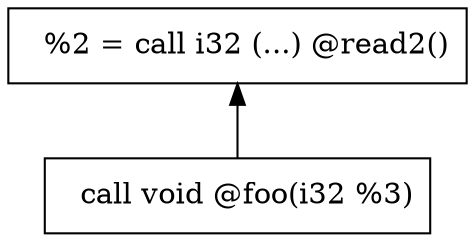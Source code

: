 digraph {

Inst0x7fffeea6c838[align = left, shape = box, label = "  %2 = call i32 (...) @read2()"];
Inst0x7fffeea6dab0[align = left, shape = box, label = "  call void @foo(i32 %3)"];

Inst0x7fffeea6c838 -> Inst0x7fffeea6dab0 [dir=back];

}
